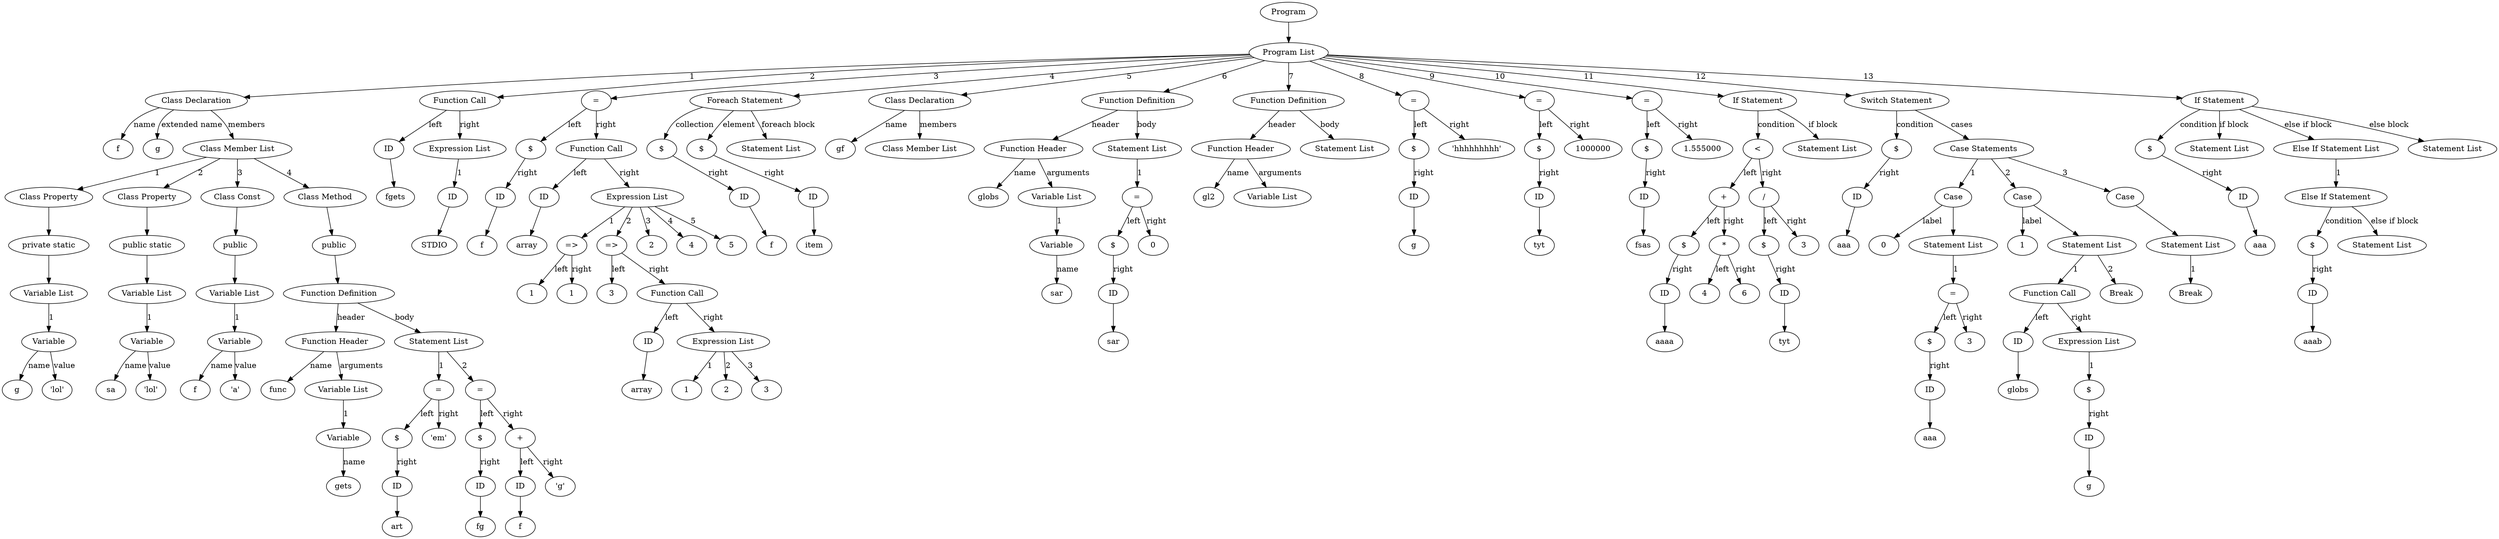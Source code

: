 digraph G {
node172 [label="Program"];
node173 [label="Program List"];
node172->node173 [label=""];
node174 [label="Class Declaration"];
node173->node174 [label="1"];
node174->node175 [label="name"];
node175 [label="f"];
node174->node176 [label="extended name"];
node176 [label="g"];
node177 [label="Class Member List"];
node174->node177 [label="members"];
node178->node179 [label=""];
node179 [label="private static"];
node178 [label="Class Property"];
node177->node178 [label="1"];
node180 [label="Variable List"];
node179->node180 [label=""];
node181 [label="Variable"];
node180->node181 [label="1"];
node181->node182 [label="name"];
node182 [label="g"];
node181->node183 [label="value"];
node183 [label="'lol'"];
node184->node185 [label=""];
node185 [label="public static"];
node184 [label="Class Property"];
node177->node184 [label="2"];
node186 [label="Variable List"];
node185->node186 [label=""];
node187 [label="Variable"];
node186->node187 [label="1"];
node187->node188 [label="name"];
node188 [label="sa"];
node187->node189 [label="value"];
node189 [label="'lol'"];
node190->node191 [label=""];
node191 [label="public"];
node190 [label="Class Const"];
node177->node190 [label="3"];
node192 [label="Variable List"];
node191->node192 [label=""];
node193 [label="Variable"];
node192->node193 [label="1"];
node193->node194 [label="name"];
node194 [label="f"];
node193->node195 [label="value"];
node195 [label="'a'"];
node196->node197 [label=""];
node197 [label="public"];
node196 [label="Class Method"];
node177->node196 [label="4"];
node198 [label="Function Definition"];
node197->node198 [label=""];
node199 [label="Function Header"];
node198->node199 [label="header"];
node199->node200 [label="name"];
node200 [label="func"];
node201 [label="Variable List"];
node199->node201 [label="arguments"];
node202 [label="Variable"];
node201->node202 [label="1"];
node202->node203 [label="name"];
node203 [label="gets"];
node204 [label="Statement List"];
node198->node204 [label="body"];
node204->node205 [label="1"];
node205 [label="="];
node205->node206 [label="left"];
node206 [label="$"];
node206->node207 [label="right"];
node207 [label="ID"];
node207->node208 [label=""];
node208 [label="art"];
node205->node209 [label="right"];
node209 [label="'em'"];
node204->node210 [label="2"];
node210 [label="="];
node210->node211 [label="left"];
node211 [label="$"];
node211->node212 [label="right"];
node212 [label="ID"];
node212->node213 [label=""];
node213 [label="fg"];
node210->node214 [label="right"];
node214 [label="+"];
node214->node215 [label="left"];
node215 [label="ID"];
node215->node216 [label=""];
node216 [label="f"];
node214->node217 [label="right"];
node217 [label="'g'"];
node173->node218 [label="2"];
node218 [label="Function Call"];
node218->node219 [label="left"];
node219 [label="ID"];
node219->node220 [label=""];
node220 [label="fgets"];
node221 [label="Expression List"];
node218->node221 [label="right"];
node221->node222 [label="1"];
node222 [label="ID"];
node222->node223 [label=""];
node223 [label="STDIO"];
node173->node224 [label="3"];
node224 [label="="];
node224->node225 [label="left"];
node225 [label="$"];
node225->node226 [label="right"];
node226 [label="ID"];
node226->node227 [label=""];
node227 [label="f"];
node224->node228 [label="right"];
node228 [label="Function Call"];
node228->node229 [label="left"];
node229 [label="ID"];
node229->node230 [label=""];
node230 [label="array"];
node231 [label="Expression List"];
node228->node231 [label="right"];
node231->node232 [label="1"];
node232 [label="=>"];
node232->node233 [label="left"];
node233 [label="1"];
node232->node234 [label="right"];
node234 [label="1"];
node231->node235 [label="2"];
node235 [label="=>"];
node235->node236 [label="left"];
node236 [label="3"];
node235->node237 [label="right"];
node237 [label="Function Call"];
node237->node238 [label="left"];
node238 [label="ID"];
node238->node239 [label=""];
node239 [label="array"];
node240 [label="Expression List"];
node237->node240 [label="right"];
node240->node241 [label="1"];
node241 [label="1"];
node240->node242 [label="2"];
node242 [label="2"];
node240->node243 [label="3"];
node243 [label="3"];
node231->node244 [label="3"];
node244 [label="2"];
node231->node245 [label="4"];
node245 [label="4"];
node231->node246 [label="5"];
node246 [label="5"];
node247 [label="Foreach Statement"];
node173->node247 [label="4"];
node247->node248 [label="collection"];
node248 [label="$"];
node248->node249 [label="right"];
node249 [label="ID"];
node249->node250 [label=""];
node250 [label="f"];
node247->node251 [label="element"];
node251 [label="$"];
node251->node252 [label="right"];
node252 [label="ID"];
node252->node253 [label=""];
node253 [label="item"];
node254 [label="Statement List"];
node247->node254 [label="foreach block"];
node255 [label="Class Declaration"];
node173->node255 [label="5"];
node255->node256 [label="name"];
node256 [label="gf"];
node257 [label="Class Member List"];
node255->node257 [label="members"];
node258 [label="Function Definition"];
node173->node258 [label="6"];
node259 [label="Function Header"];
node258->node259 [label="header"];
node259->node260 [label="name"];
node260 [label="globs"];
node261 [label="Variable List"];
node259->node261 [label="arguments"];
node262 [label="Variable"];
node261->node262 [label="1"];
node262->node263 [label="name"];
node263 [label="sar"];
node264 [label="Statement List"];
node258->node264 [label="body"];
node264->node265 [label="1"];
node265 [label="="];
node265->node266 [label="left"];
node266 [label="$"];
node266->node267 [label="right"];
node267 [label="ID"];
node267->node268 [label=""];
node268 [label="sar"];
node265->node269 [label="right"];
node269 [label="0"];
node270 [label="Function Definition"];
node173->node270 [label="7"];
node271 [label="Function Header"];
node270->node271 [label="header"];
node271->node272 [label="name"];
node272 [label="gl2"];
node273 [label="Variable List"];
node271->node273 [label="arguments"];
node274 [label="Statement List"];
node270->node274 [label="body"];
node173->node275 [label="8"];
node275 [label="="];
node275->node276 [label="left"];
node276 [label="$"];
node276->node277 [label="right"];
node277 [label="ID"];
node277->node278 [label=""];
node278 [label="g"];
node275->node279 [label="right"];
node279 [label="'hhhhhhhhh'"];
node173->node280 [label="9"];
node280 [label="="];
node280->node281 [label="left"];
node281 [label="$"];
node281->node282 [label="right"];
node282 [label="ID"];
node282->node283 [label=""];
node283 [label="tyt"];
node280->node284 [label="right"];
node284 [label="1000000"];
node173->node285 [label="10"];
node285 [label="="];
node285->node286 [label="left"];
node286 [label="$"];
node286->node287 [label="right"];
node287 [label="ID"];
node287->node288 [label=""];
node288 [label="fsas"];
node285->node289 [label="right"];
node289 [label="1.555000"];
node290 [label="If Statement"];
node173->node290 [label="11"];
node290->node291 [label="condition"];
node291 [label="<"];
node291->node292 [label="left"];
node292 [label="+"];
node292->node293 [label="left"];
node293 [label="$"];
node293->node294 [label="right"];
node294 [label="ID"];
node294->node295 [label=""];
node295 [label="aaaa"];
node292->node296 [label="right"];
node296 [label="*"];
node296->node297 [label="left"];
node297 [label="4"];
node296->node298 [label="right"];
node298 [label="6"];
node291->node299 [label="right"];
node299 [label="/"];
node299->node300 [label="left"];
node300 [label="$"];
node300->node301 [label="right"];
node301 [label="ID"];
node301->node302 [label=""];
node302 [label="tyt"];
node299->node303 [label="right"];
node303 [label="3"];
node304 [label="Statement List"];
node290->node304 [label="if block"];
node305 [label="Switch Statement"];
node173->node305 [label="12"];
node305->node306 [label="condition"];
node306 [label="$"];
node306->node307 [label="right"];
node307 [label="ID"];
node307->node308 [label=""];
node308 [label="aaa"];
node309 [label="Case Statements"];
node305->node309 [label="cases"];
node310 [label="Case"];
node309->node310 [label="1"];
node310->node311 [label="label"];
node311 [label="0"];
node312 [label="Statement List"];
node310->node312 [label=""];
node312->node313 [label="1"];
node313 [label="="];
node313->node314 [label="left"];
node314 [label="$"];
node314->node315 [label="right"];
node315 [label="ID"];
node315->node316 [label=""];
node316 [label="aaa"];
node313->node317 [label="right"];
node317 [label="3"];
node318 [label="Case"];
node309->node318 [label="2"];
node318->node319 [label="label"];
node319 [label="1"];
node320 [label="Statement List"];
node318->node320 [label=""];
node320->node321 [label="1"];
node321 [label="Function Call"];
node321->node322 [label="left"];
node322 [label="ID"];
node322->node323 [label=""];
node323 [label="globs"];
node324 [label="Expression List"];
node321->node324 [label="right"];
node324->node325 [label="1"];
node325 [label="$"];
node325->node326 [label="right"];
node326 [label="ID"];
node326->node327 [label=""];
node327 [label="g"];
node320->node328 [label="2"];
node328 [label="Break"];
node329 [label="Case"];
node309->node329 [label="3"];
node330 [label="Statement List"];
node329->node330 [label=""];
node330->node331 [label="1"];
node331 [label="Break"];
node332 [label="If Statement"];
node173->node332 [label="13"];
node332->node333 [label="condition"];
node333 [label="$"];
node333->node334 [label="right"];
node334 [label="ID"];
node334->node335 [label=""];
node335 [label="aaa"];
node336 [label="Statement List"];
node332->node336 [label="if block"];
node337 [label="Else If Statement List"];
node332->node337 [label="else if block"];
node338 [label="Else If Statement"];
node337->node338 [label="1"];
node338->node339 [label="condition"];
node339 [label="$"];
node339->node340 [label="right"];
node340 [label="ID"];
node340->node341 [label=""];
node341 [label="aaab"];
node342 [label="Statement List"];
node338->node342 [label="else if block"];
node343 [label="Statement List"];
node332->node343 [label="else block"];
}